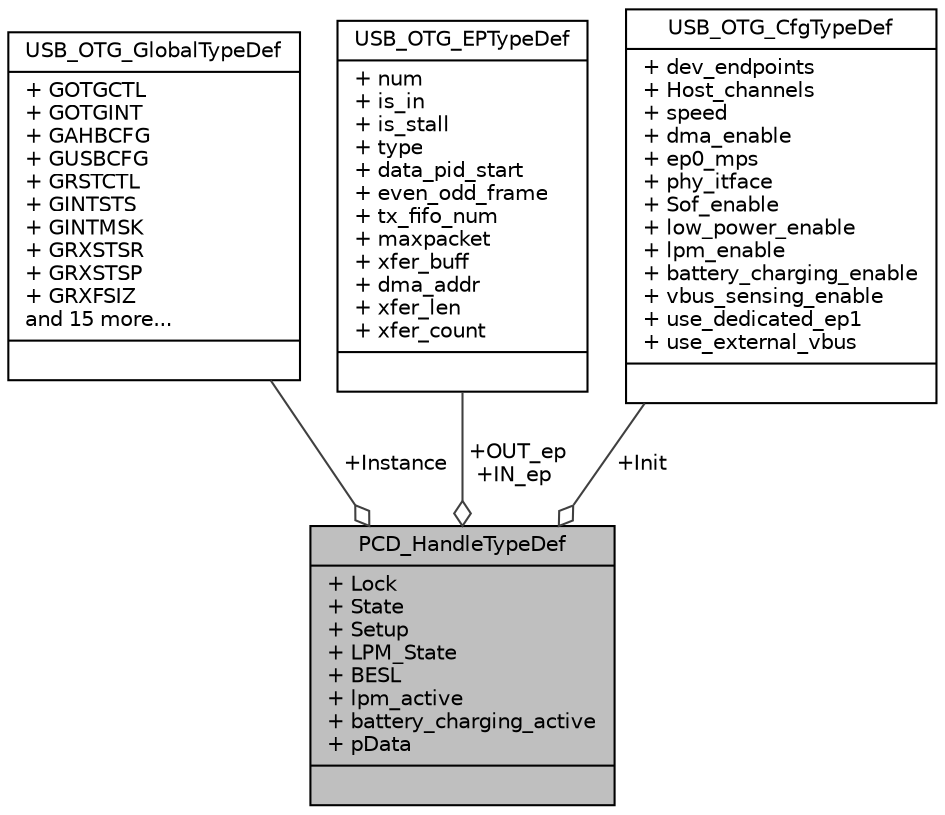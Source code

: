 digraph "PCD_HandleTypeDef"
{
  edge [fontname="Helvetica",fontsize="10",labelfontname="Helvetica",labelfontsize="10"];
  node [fontname="Helvetica",fontsize="10",shape=record];
  Node1 [label="{PCD_HandleTypeDef\n|+ Lock\l+ State\l+ Setup\l+ LPM_State\l+ BESL\l+ lpm_active\l+ battery_charging_active\l+ pData\l|}",height=0.2,width=0.4,color="black", fillcolor="grey75", style="filled", fontcolor="black"];
  Node2 -> Node1 [color="grey25",fontsize="10",style="solid",label=" +Instance" ,arrowhead="odiamond",fontname="Helvetica"];
  Node2 [label="{USB_OTG_GlobalTypeDef\n|+ GOTGCTL\l+ GOTGINT\l+ GAHBCFG\l+ GUSBCFG\l+ GRSTCTL\l+ GINTSTS\l+ GINTMSK\l+ GRXSTSR\l+ GRXSTSP\l+ GRXFSIZ\land 15 more...\l|}",height=0.2,width=0.4,color="black", fillcolor="white", style="filled",URL="$struct_u_s_b___o_t_g___global_type_def.html",tooltip="USB_OTG_Core_Registers. "];
  Node3 -> Node1 [color="grey25",fontsize="10",style="solid",label=" +OUT_ep\n+IN_ep" ,arrowhead="odiamond",fontname="Helvetica"];
  Node3 [label="{USB_OTG_EPTypeDef\n|+ num\l+ is_in\l+ is_stall\l+ type\l+ data_pid_start\l+ even_odd_frame\l+ tx_fifo_num\l+ maxpacket\l+ xfer_buff\l+ dma_addr\l+ xfer_len\l+ xfer_count\l|}",height=0.2,width=0.4,color="black", fillcolor="white", style="filled",URL="$struct_u_s_b___o_t_g___e_p_type_def.html"];
  Node4 -> Node1 [color="grey25",fontsize="10",style="solid",label=" +Init" ,arrowhead="odiamond",fontname="Helvetica"];
  Node4 [label="{USB_OTG_CfgTypeDef\n|+ dev_endpoints\l+ Host_channels\l+ speed\l+ dma_enable\l+ ep0_mps\l+ phy_itface\l+ Sof_enable\l+ low_power_enable\l+ lpm_enable\l+ battery_charging_enable\l+ vbus_sensing_enable\l+ use_dedicated_ep1\l+ use_external_vbus\l|}",height=0.2,width=0.4,color="black", fillcolor="white", style="filled",URL="$struct_u_s_b___o_t_g___cfg_type_def.html",tooltip="PCD Initialization Structure definition. "];
}
